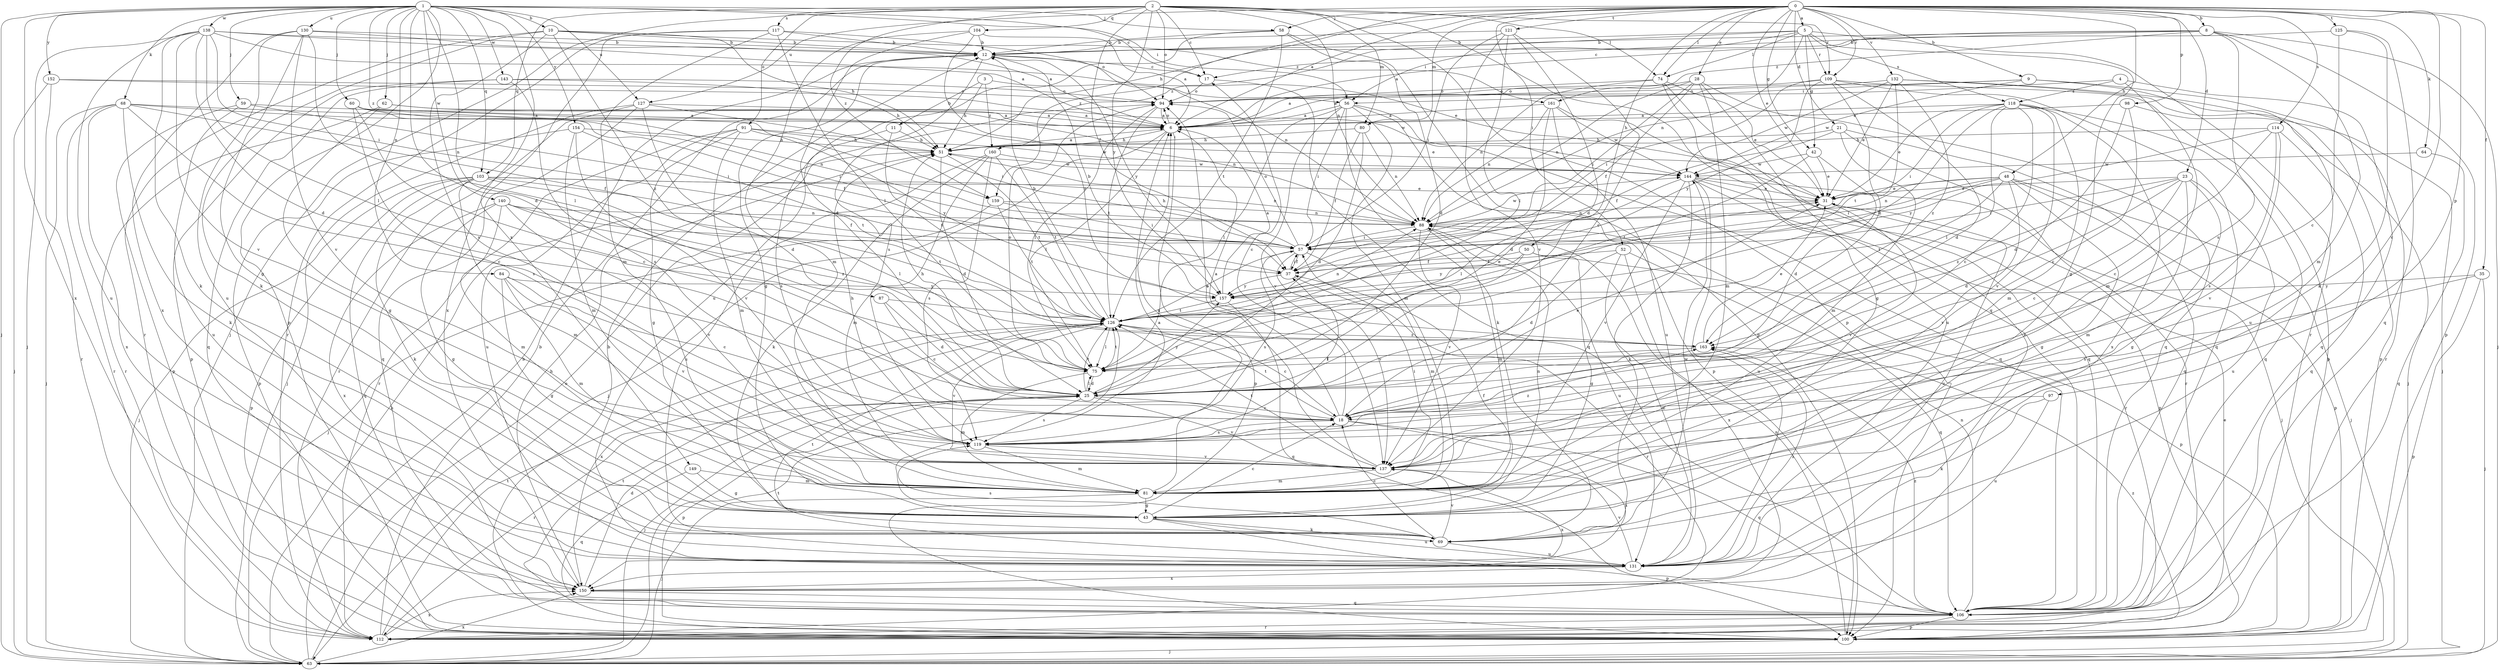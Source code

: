 strict digraph  {
0;
1;
2;
3;
4;
5;
6;
8;
9;
10;
11;
12;
17;
18;
21;
23;
25;
28;
31;
35;
37;
42;
43;
48;
50;
51;
52;
56;
57;
58;
59;
60;
62;
63;
64;
68;
69;
74;
75;
80;
81;
84;
87;
88;
91;
94;
97;
98;
100;
103;
104;
106;
109;
112;
114;
117;
118;
119;
121;
125;
126;
127;
130;
131;
132;
137;
138;
140;
143;
144;
149;
150;
152;
154;
157;
159;
160;
161;
163;
0 -> 5  [label=a];
0 -> 6  [label=a];
0 -> 8  [label=b];
0 -> 9  [label=b];
0 -> 21  [label=d];
0 -> 23  [label=d];
0 -> 28  [label=e];
0 -> 31  [label=e];
0 -> 35  [label=f];
0 -> 42  [label=g];
0 -> 48  [label=h];
0 -> 50  [label=h];
0 -> 51  [label=h];
0 -> 52  [label=i];
0 -> 58  [label=j];
0 -> 64  [label=k];
0 -> 74  [label=l];
0 -> 80  [label=m];
0 -> 97  [label=p];
0 -> 98  [label=p];
0 -> 109  [label=r];
0 -> 114  [label=s];
0 -> 121  [label=t];
0 -> 125  [label=t];
0 -> 127  [label=u];
0 -> 132  [label=v];
0 -> 137  [label=v];
0 -> 159  [label=z];
1 -> 10  [label=b];
1 -> 17  [label=c];
1 -> 25  [label=d];
1 -> 56  [label=i];
1 -> 58  [label=j];
1 -> 59  [label=j];
1 -> 60  [label=j];
1 -> 62  [label=j];
1 -> 63  [label=j];
1 -> 68  [label=k];
1 -> 84  [label=n];
1 -> 87  [label=n];
1 -> 100  [label=p];
1 -> 103  [label=q];
1 -> 127  [label=u];
1 -> 130  [label=u];
1 -> 138  [label=w];
1 -> 140  [label=w];
1 -> 143  [label=w];
1 -> 149  [label=x];
1 -> 150  [label=x];
1 -> 152  [label=y];
1 -> 154  [label=y];
1 -> 159  [label=z];
2 -> 17  [label=c];
2 -> 37  [label=f];
2 -> 63  [label=j];
2 -> 74  [label=l];
2 -> 80  [label=m];
2 -> 88  [label=n];
2 -> 91  [label=o];
2 -> 94  [label=o];
2 -> 100  [label=p];
2 -> 103  [label=q];
2 -> 104  [label=q];
2 -> 106  [label=q];
2 -> 109  [label=r];
2 -> 117  [label=s];
2 -> 157  [label=y];
2 -> 159  [label=z];
3 -> 11  [label=b];
3 -> 51  [label=h];
3 -> 56  [label=i];
3 -> 160  [label=z];
4 -> 6  [label=a];
4 -> 81  [label=m];
4 -> 106  [label=q];
4 -> 118  [label=s];
5 -> 12  [label=b];
5 -> 42  [label=g];
5 -> 43  [label=g];
5 -> 56  [label=i];
5 -> 74  [label=l];
5 -> 88  [label=n];
5 -> 109  [label=r];
5 -> 112  [label=r];
5 -> 118  [label=s];
5 -> 160  [label=z];
6 -> 51  [label=h];
6 -> 63  [label=j];
6 -> 75  [label=l];
6 -> 94  [label=o];
6 -> 100  [label=p];
8 -> 6  [label=a];
8 -> 12  [label=b];
8 -> 17  [label=c];
8 -> 63  [label=j];
8 -> 81  [label=m];
8 -> 100  [label=p];
8 -> 119  [label=s];
8 -> 161  [label=z];
9 -> 6  [label=a];
9 -> 56  [label=i];
9 -> 112  [label=r];
9 -> 131  [label=u];
9 -> 144  [label=w];
10 -> 12  [label=b];
10 -> 51  [label=h];
10 -> 69  [label=k];
10 -> 112  [label=r];
10 -> 119  [label=s];
10 -> 161  [label=z];
10 -> 163  [label=z];
11 -> 51  [label=h];
11 -> 119  [label=s];
11 -> 126  [label=t];
12 -> 17  [label=c];
12 -> 43  [label=g];
12 -> 88  [label=n];
12 -> 119  [label=s];
12 -> 157  [label=y];
17 -> 94  [label=o];
17 -> 106  [label=q];
18 -> 6  [label=a];
18 -> 17  [label=c];
18 -> 31  [label=e];
18 -> 106  [label=q];
18 -> 119  [label=s];
18 -> 126  [label=t];
18 -> 150  [label=x];
21 -> 37  [label=f];
21 -> 51  [label=h];
21 -> 81  [label=m];
21 -> 106  [label=q];
21 -> 112  [label=r];
23 -> 18  [label=c];
23 -> 25  [label=d];
23 -> 31  [label=e];
23 -> 43  [label=g];
23 -> 57  [label=i];
23 -> 81  [label=m];
23 -> 131  [label=u];
23 -> 163  [label=z];
25 -> 18  [label=c];
25 -> 51  [label=h];
25 -> 63  [label=j];
25 -> 75  [label=l];
25 -> 100  [label=p];
25 -> 112  [label=r];
25 -> 119  [label=s];
25 -> 126  [label=t];
25 -> 137  [label=v];
25 -> 157  [label=y];
28 -> 37  [label=f];
28 -> 57  [label=i];
28 -> 81  [label=m];
28 -> 88  [label=n];
28 -> 94  [label=o];
28 -> 106  [label=q];
28 -> 131  [label=u];
31 -> 88  [label=n];
31 -> 131  [label=u];
31 -> 137  [label=v];
35 -> 63  [label=j];
35 -> 100  [label=p];
35 -> 119  [label=s];
35 -> 157  [label=y];
37 -> 57  [label=i];
37 -> 112  [label=r];
37 -> 157  [label=y];
42 -> 25  [label=d];
42 -> 31  [label=e];
42 -> 126  [label=t];
42 -> 144  [label=w];
43 -> 6  [label=a];
43 -> 18  [label=c];
43 -> 37  [label=f];
43 -> 69  [label=k];
43 -> 88  [label=n];
43 -> 100  [label=p];
43 -> 131  [label=u];
48 -> 31  [label=e];
48 -> 43  [label=g];
48 -> 57  [label=i];
48 -> 63  [label=j];
48 -> 88  [label=n];
48 -> 100  [label=p];
48 -> 126  [label=t];
48 -> 137  [label=v];
48 -> 157  [label=y];
50 -> 37  [label=f];
50 -> 43  [label=g];
50 -> 75  [label=l];
50 -> 100  [label=p];
50 -> 157  [label=y];
51 -> 6  [label=a];
51 -> 25  [label=d];
51 -> 126  [label=t];
51 -> 144  [label=w];
52 -> 25  [label=d];
52 -> 37  [label=f];
52 -> 106  [label=q];
52 -> 131  [label=u];
52 -> 150  [label=x];
56 -> 6  [label=a];
56 -> 57  [label=i];
56 -> 69  [label=k];
56 -> 75  [label=l];
56 -> 81  [label=m];
56 -> 100  [label=p];
56 -> 106  [label=q];
56 -> 137  [label=v];
57 -> 37  [label=f];
57 -> 51  [label=h];
57 -> 81  [label=m];
57 -> 94  [label=o];
57 -> 119  [label=s];
57 -> 137  [label=v];
58 -> 12  [label=b];
58 -> 25  [label=d];
58 -> 100  [label=p];
58 -> 126  [label=t];
58 -> 131  [label=u];
59 -> 6  [label=a];
59 -> 57  [label=i];
59 -> 100  [label=p];
59 -> 131  [label=u];
60 -> 6  [label=a];
60 -> 18  [label=c];
60 -> 37  [label=f];
60 -> 57  [label=i];
60 -> 88  [label=n];
60 -> 119  [label=s];
62 -> 6  [label=a];
62 -> 43  [label=g];
62 -> 88  [label=n];
62 -> 112  [label=r];
63 -> 12  [label=b];
63 -> 51  [label=h];
63 -> 94  [label=o];
63 -> 126  [label=t];
63 -> 150  [label=x];
64 -> 106  [label=q];
64 -> 144  [label=w];
68 -> 6  [label=a];
68 -> 18  [label=c];
68 -> 31  [label=e];
68 -> 37  [label=f];
68 -> 63  [label=j];
68 -> 69  [label=k];
68 -> 112  [label=r];
68 -> 150  [label=x];
69 -> 18  [label=c];
69 -> 119  [label=s];
69 -> 131  [label=u];
69 -> 137  [label=v];
69 -> 144  [label=w];
74 -> 31  [label=e];
74 -> 43  [label=g];
74 -> 88  [label=n];
74 -> 94  [label=o];
74 -> 150  [label=x];
75 -> 25  [label=d];
75 -> 81  [label=m];
75 -> 94  [label=o];
75 -> 126  [label=t];
80 -> 25  [label=d];
80 -> 37  [label=f];
80 -> 51  [label=h];
80 -> 88  [label=n];
81 -> 6  [label=a];
81 -> 43  [label=g];
81 -> 57  [label=i];
81 -> 63  [label=j];
84 -> 18  [label=c];
84 -> 43  [label=g];
84 -> 81  [label=m];
84 -> 137  [label=v];
84 -> 157  [label=y];
87 -> 18  [label=c];
87 -> 25  [label=d];
87 -> 126  [label=t];
88 -> 57  [label=i];
88 -> 81  [label=m];
88 -> 131  [label=u];
88 -> 137  [label=v];
88 -> 144  [label=w];
91 -> 43  [label=g];
91 -> 51  [label=h];
91 -> 81  [label=m];
91 -> 112  [label=r];
91 -> 131  [label=u];
91 -> 144  [label=w];
91 -> 157  [label=y];
94 -> 6  [label=a];
94 -> 75  [label=l];
94 -> 126  [label=t];
97 -> 18  [label=c];
97 -> 69  [label=k];
97 -> 131  [label=u];
98 -> 6  [label=a];
98 -> 18  [label=c];
98 -> 25  [label=d];
98 -> 63  [label=j];
100 -> 12  [label=b];
100 -> 63  [label=j];
100 -> 88  [label=n];
100 -> 126  [label=t];
100 -> 163  [label=z];
103 -> 31  [label=e];
103 -> 37  [label=f];
103 -> 63  [label=j];
103 -> 69  [label=k];
103 -> 75  [label=l];
103 -> 81  [label=m];
103 -> 88  [label=n];
103 -> 100  [label=p];
103 -> 106  [label=q];
104 -> 6  [label=a];
104 -> 12  [label=b];
104 -> 25  [label=d];
104 -> 81  [label=m];
104 -> 163  [label=z];
106 -> 88  [label=n];
106 -> 100  [label=p];
106 -> 112  [label=r];
106 -> 163  [label=z];
109 -> 25  [label=d];
109 -> 57  [label=i];
109 -> 94  [label=o];
109 -> 100  [label=p];
109 -> 106  [label=q];
109 -> 157  [label=y];
109 -> 163  [label=z];
112 -> 12  [label=b];
112 -> 31  [label=e];
112 -> 126  [label=t];
112 -> 150  [label=x];
114 -> 18  [label=c];
114 -> 51  [label=h];
114 -> 106  [label=q];
114 -> 119  [label=s];
114 -> 137  [label=v];
114 -> 157  [label=y];
117 -> 12  [label=b];
117 -> 75  [label=l];
117 -> 81  [label=m];
117 -> 94  [label=o];
117 -> 112  [label=r];
117 -> 150  [label=x];
118 -> 6  [label=a];
118 -> 18  [label=c];
118 -> 31  [label=e];
118 -> 57  [label=i];
118 -> 75  [label=l];
118 -> 81  [label=m];
118 -> 106  [label=q];
118 -> 126  [label=t];
118 -> 137  [label=v];
118 -> 150  [label=x];
119 -> 37  [label=f];
119 -> 51  [label=h];
119 -> 81  [label=m];
119 -> 137  [label=v];
119 -> 163  [label=z];
121 -> 12  [label=b];
121 -> 18  [label=c];
121 -> 25  [label=d];
121 -> 57  [label=i];
121 -> 75  [label=l];
121 -> 137  [label=v];
125 -> 12  [label=b];
125 -> 18  [label=c];
125 -> 69  [label=k];
125 -> 106  [label=q];
126 -> 12  [label=b];
126 -> 18  [label=c];
126 -> 31  [label=e];
126 -> 57  [label=i];
126 -> 75  [label=l];
126 -> 88  [label=n];
126 -> 137  [label=v];
126 -> 150  [label=x];
126 -> 163  [label=z];
127 -> 6  [label=a];
127 -> 25  [label=d];
127 -> 57  [label=i];
127 -> 63  [label=j];
127 -> 106  [label=q];
127 -> 112  [label=r];
130 -> 6  [label=a];
130 -> 12  [label=b];
130 -> 43  [label=g];
130 -> 75  [label=l];
130 -> 131  [label=u];
130 -> 137  [label=v];
130 -> 150  [label=x];
131 -> 126  [label=t];
131 -> 137  [label=v];
131 -> 150  [label=x];
131 -> 163  [label=z];
132 -> 31  [label=e];
132 -> 63  [label=j];
132 -> 94  [label=o];
132 -> 100  [label=p];
132 -> 126  [label=t];
132 -> 144  [label=w];
132 -> 163  [label=z];
137 -> 81  [label=m];
137 -> 94  [label=o];
137 -> 126  [label=t];
137 -> 150  [label=x];
138 -> 6  [label=a];
138 -> 12  [label=b];
138 -> 25  [label=d];
138 -> 31  [label=e];
138 -> 57  [label=i];
138 -> 63  [label=j];
138 -> 69  [label=k];
138 -> 75  [label=l];
138 -> 131  [label=u];
138 -> 137  [label=v];
140 -> 43  [label=g];
140 -> 81  [label=m];
140 -> 88  [label=n];
140 -> 126  [label=t];
140 -> 137  [label=v];
140 -> 150  [label=x];
140 -> 163  [label=z];
143 -> 51  [label=h];
143 -> 94  [label=o];
143 -> 100  [label=p];
143 -> 106  [label=q];
143 -> 119  [label=s];
144 -> 31  [label=e];
144 -> 63  [label=j];
144 -> 69  [label=k];
144 -> 75  [label=l];
144 -> 100  [label=p];
144 -> 112  [label=r];
144 -> 131  [label=u];
144 -> 137  [label=v];
149 -> 43  [label=g];
149 -> 81  [label=m];
149 -> 106  [label=q];
150 -> 25  [label=d];
150 -> 51  [label=h];
150 -> 106  [label=q];
152 -> 63  [label=j];
152 -> 94  [label=o];
152 -> 112  [label=r];
152 -> 144  [label=w];
154 -> 51  [label=h];
154 -> 81  [label=m];
154 -> 100  [label=p];
154 -> 126  [label=t];
154 -> 137  [label=v];
157 -> 6  [label=a];
157 -> 12  [label=b];
157 -> 106  [label=q];
157 -> 126  [label=t];
159 -> 57  [label=i];
159 -> 63  [label=j];
159 -> 88  [label=n];
159 -> 126  [label=t];
160 -> 69  [label=k];
160 -> 81  [label=m];
160 -> 119  [label=s];
160 -> 126  [label=t];
160 -> 131  [label=u];
160 -> 144  [label=w];
161 -> 6  [label=a];
161 -> 25  [label=d];
161 -> 88  [label=n];
161 -> 106  [label=q];
161 -> 131  [label=u];
161 -> 144  [label=w];
163 -> 31  [label=e];
163 -> 75  [label=l];
}
